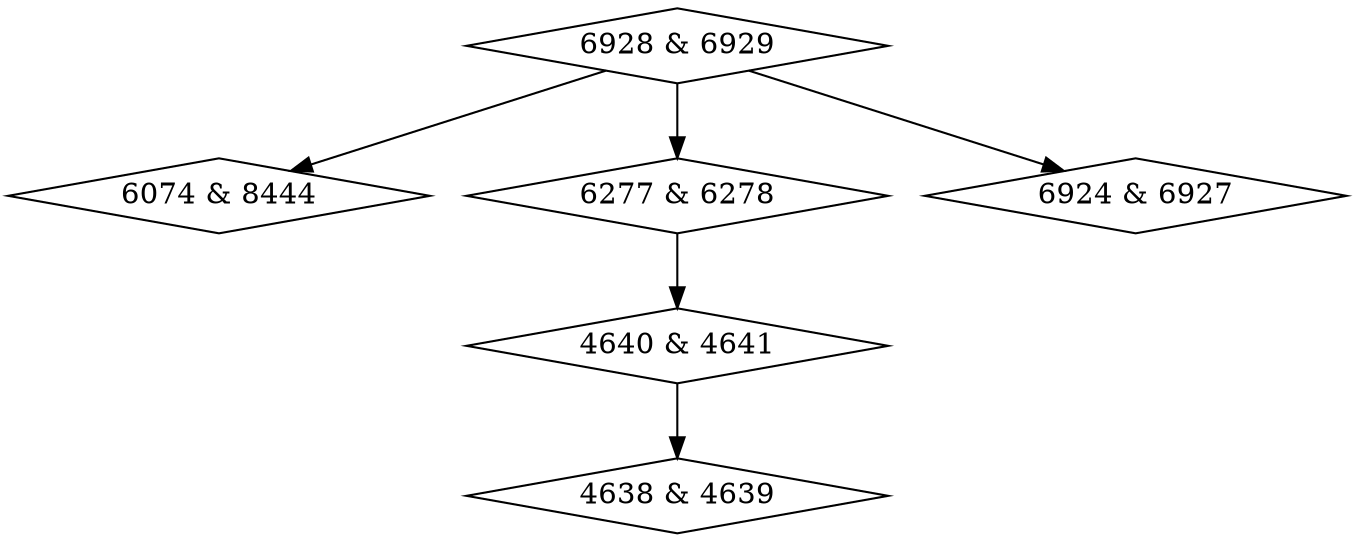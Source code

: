 digraph {
0 [label = "4638 & 4639", shape = diamond];
1 [label = "4640 & 4641", shape = diamond];
2 [label = "6074 & 8444", shape = diamond];
3 [label = "6277 & 6278", shape = diamond];
4 [label = "6924 & 6927", shape = diamond];
5 [label = "6928 & 6929", shape = diamond];
1->0;
3->1;
5->2;
5->3;
5->4;
}
